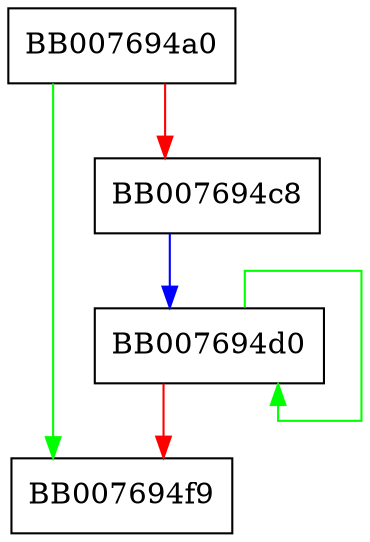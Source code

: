digraph aria_256_ecb_cipher {
  node [shape="box"];
  graph [splines=ortho];
  BB007694a0 -> BB007694f9 [color="green"];
  BB007694a0 -> BB007694c8 [color="red"];
  BB007694c8 -> BB007694d0 [color="blue"];
  BB007694d0 -> BB007694d0 [color="green"];
  BB007694d0 -> BB007694f9 [color="red"];
}